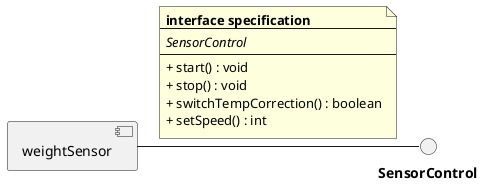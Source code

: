 @startuml
'https://plantuml.com/component-diagram

component [weightSensor] as ws
interface sc as "**SensorControl**"

ws -right- sc
note on link
    **interface specification**
    ---
    //SensorControl//
    ---
    + start() : void
    + stop() : void
    + switchTempCorrection() : boolean
    + setSpeed() : int
end note




@enduml
